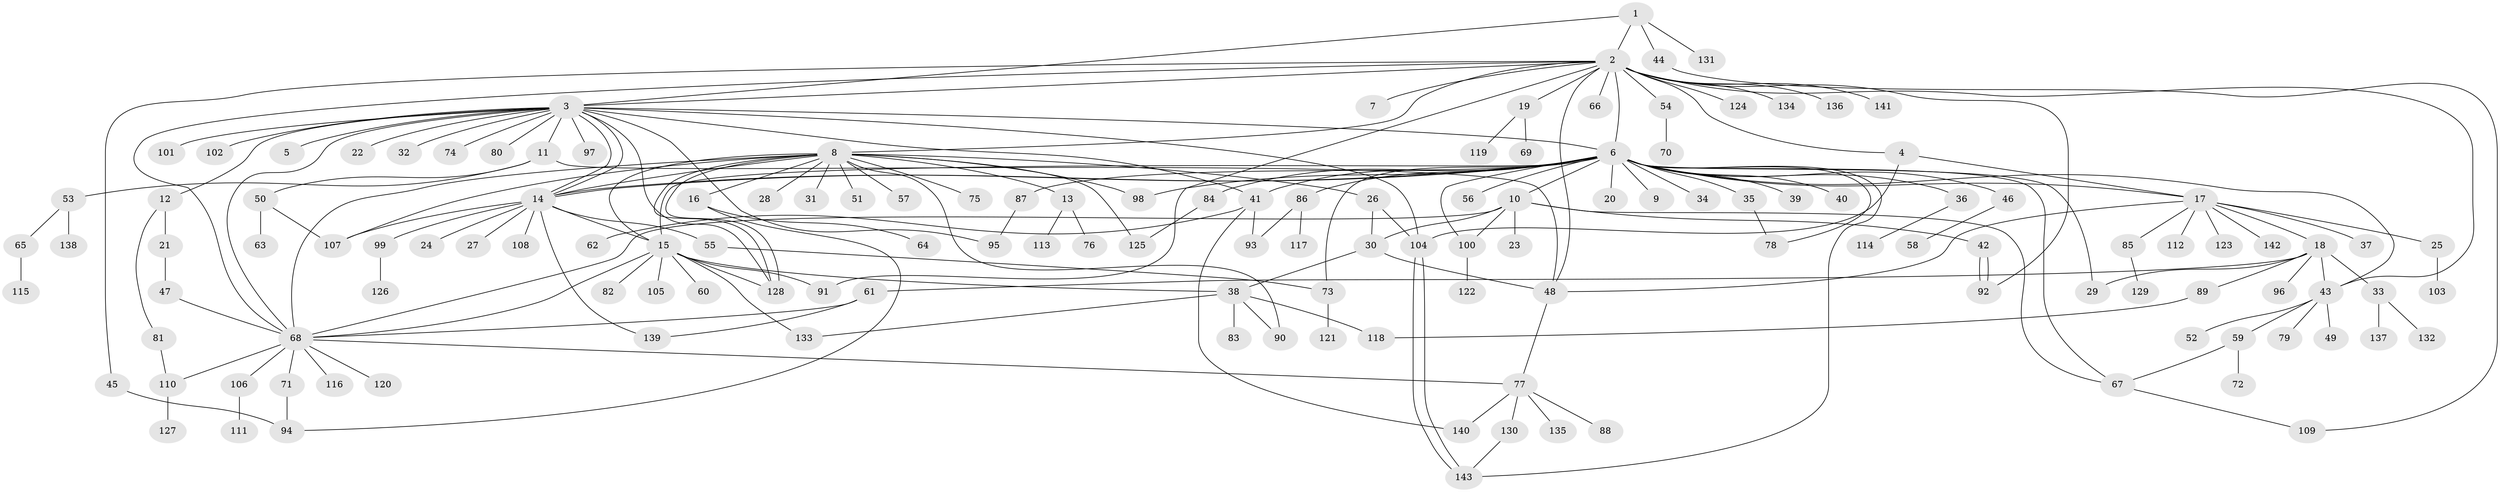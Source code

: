 // Generated by graph-tools (version 1.1) at 2025/35/03/09/25 02:35:51]
// undirected, 143 vertices, 198 edges
graph export_dot {
graph [start="1"]
  node [color=gray90,style=filled];
  1;
  2;
  3;
  4;
  5;
  6;
  7;
  8;
  9;
  10;
  11;
  12;
  13;
  14;
  15;
  16;
  17;
  18;
  19;
  20;
  21;
  22;
  23;
  24;
  25;
  26;
  27;
  28;
  29;
  30;
  31;
  32;
  33;
  34;
  35;
  36;
  37;
  38;
  39;
  40;
  41;
  42;
  43;
  44;
  45;
  46;
  47;
  48;
  49;
  50;
  51;
  52;
  53;
  54;
  55;
  56;
  57;
  58;
  59;
  60;
  61;
  62;
  63;
  64;
  65;
  66;
  67;
  68;
  69;
  70;
  71;
  72;
  73;
  74;
  75;
  76;
  77;
  78;
  79;
  80;
  81;
  82;
  83;
  84;
  85;
  86;
  87;
  88;
  89;
  90;
  91;
  92;
  93;
  94;
  95;
  96;
  97;
  98;
  99;
  100;
  101;
  102;
  103;
  104;
  105;
  106;
  107;
  108;
  109;
  110;
  111;
  112;
  113;
  114;
  115;
  116;
  117;
  118;
  119;
  120;
  121;
  122;
  123;
  124;
  125;
  126;
  127;
  128;
  129;
  130;
  131;
  132;
  133;
  134;
  135;
  136;
  137;
  138;
  139;
  140;
  141;
  142;
  143;
  1 -- 2;
  1 -- 3;
  1 -- 44;
  1 -- 131;
  2 -- 3;
  2 -- 4;
  2 -- 6;
  2 -- 7;
  2 -- 8;
  2 -- 19;
  2 -- 43;
  2 -- 45;
  2 -- 48;
  2 -- 54;
  2 -- 66;
  2 -- 68;
  2 -- 91;
  2 -- 92;
  2 -- 124;
  2 -- 134;
  2 -- 136;
  2 -- 141;
  3 -- 5;
  3 -- 6;
  3 -- 11;
  3 -- 12;
  3 -- 14;
  3 -- 14;
  3 -- 22;
  3 -- 32;
  3 -- 41;
  3 -- 68;
  3 -- 74;
  3 -- 80;
  3 -- 95;
  3 -- 97;
  3 -- 101;
  3 -- 102;
  3 -- 104;
  3 -- 128;
  4 -- 17;
  4 -- 104;
  6 -- 9;
  6 -- 10;
  6 -- 14;
  6 -- 14;
  6 -- 15;
  6 -- 17;
  6 -- 20;
  6 -- 29;
  6 -- 34;
  6 -- 35;
  6 -- 36;
  6 -- 39;
  6 -- 40;
  6 -- 41;
  6 -- 43;
  6 -- 46;
  6 -- 56;
  6 -- 67;
  6 -- 73;
  6 -- 78;
  6 -- 84;
  6 -- 86;
  6 -- 87;
  6 -- 98;
  6 -- 100;
  6 -- 143;
  8 -- 13;
  8 -- 14;
  8 -- 15;
  8 -- 16;
  8 -- 26;
  8 -- 28;
  8 -- 31;
  8 -- 51;
  8 -- 57;
  8 -- 68;
  8 -- 75;
  8 -- 90;
  8 -- 98;
  8 -- 107;
  8 -- 125;
  8 -- 128;
  8 -- 128;
  10 -- 23;
  10 -- 30;
  10 -- 42;
  10 -- 67;
  10 -- 68;
  10 -- 100;
  11 -- 48;
  11 -- 50;
  11 -- 53;
  12 -- 21;
  12 -- 81;
  13 -- 76;
  13 -- 113;
  14 -- 15;
  14 -- 24;
  14 -- 27;
  14 -- 55;
  14 -- 99;
  14 -- 107;
  14 -- 108;
  14 -- 139;
  15 -- 38;
  15 -- 60;
  15 -- 68;
  15 -- 82;
  15 -- 91;
  15 -- 105;
  15 -- 128;
  15 -- 133;
  16 -- 64;
  16 -- 94;
  17 -- 18;
  17 -- 25;
  17 -- 37;
  17 -- 48;
  17 -- 85;
  17 -- 112;
  17 -- 123;
  17 -- 142;
  18 -- 29;
  18 -- 33;
  18 -- 43;
  18 -- 61;
  18 -- 89;
  18 -- 96;
  19 -- 69;
  19 -- 119;
  21 -- 47;
  25 -- 103;
  26 -- 30;
  26 -- 104;
  30 -- 38;
  30 -- 48;
  33 -- 132;
  33 -- 137;
  35 -- 78;
  36 -- 114;
  38 -- 83;
  38 -- 90;
  38 -- 118;
  38 -- 133;
  41 -- 62;
  41 -- 93;
  41 -- 140;
  42 -- 92;
  42 -- 92;
  43 -- 49;
  43 -- 52;
  43 -- 59;
  43 -- 79;
  44 -- 109;
  45 -- 94;
  46 -- 58;
  47 -- 68;
  48 -- 77;
  50 -- 63;
  50 -- 107;
  53 -- 65;
  53 -- 138;
  54 -- 70;
  55 -- 73;
  59 -- 67;
  59 -- 72;
  61 -- 68;
  61 -- 139;
  65 -- 115;
  67 -- 109;
  68 -- 71;
  68 -- 77;
  68 -- 106;
  68 -- 110;
  68 -- 116;
  68 -- 120;
  71 -- 94;
  73 -- 121;
  77 -- 88;
  77 -- 130;
  77 -- 135;
  77 -- 140;
  81 -- 110;
  84 -- 125;
  85 -- 129;
  86 -- 93;
  86 -- 117;
  87 -- 95;
  89 -- 118;
  99 -- 126;
  100 -- 122;
  104 -- 143;
  104 -- 143;
  106 -- 111;
  110 -- 127;
  130 -- 143;
}

